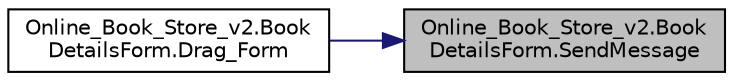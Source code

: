 digraph "Online_Book_Store_v2.BookDetailsForm.SendMessage"
{
 // LATEX_PDF_SIZE
  edge [fontname="Helvetica",fontsize="10",labelfontname="Helvetica",labelfontsize="10"];
  node [fontname="Helvetica",fontsize="10",shape=record];
  rankdir="RL";
  Node1 [label="Online_Book_Store_v2.Book\lDetailsForm.SendMessage",height=0.2,width=0.4,color="black", fillcolor="grey75", style="filled", fontcolor="black",tooltip="You can move the form."];
  Node1 -> Node2 [dir="back",color="midnightblue",fontsize="10",style="solid",fontname="Helvetica"];
  Node2 [label="Online_Book_Store_v2.Book\lDetailsForm.Drag_Form",height=0.2,width=0.4,color="black", fillcolor="white", style="filled",URL="$class_online___book___store__v2_1_1_book_details_form.html#aa30eb64e4ee2c2743b7fd10b06f400b4",tooltip=" "];
}
